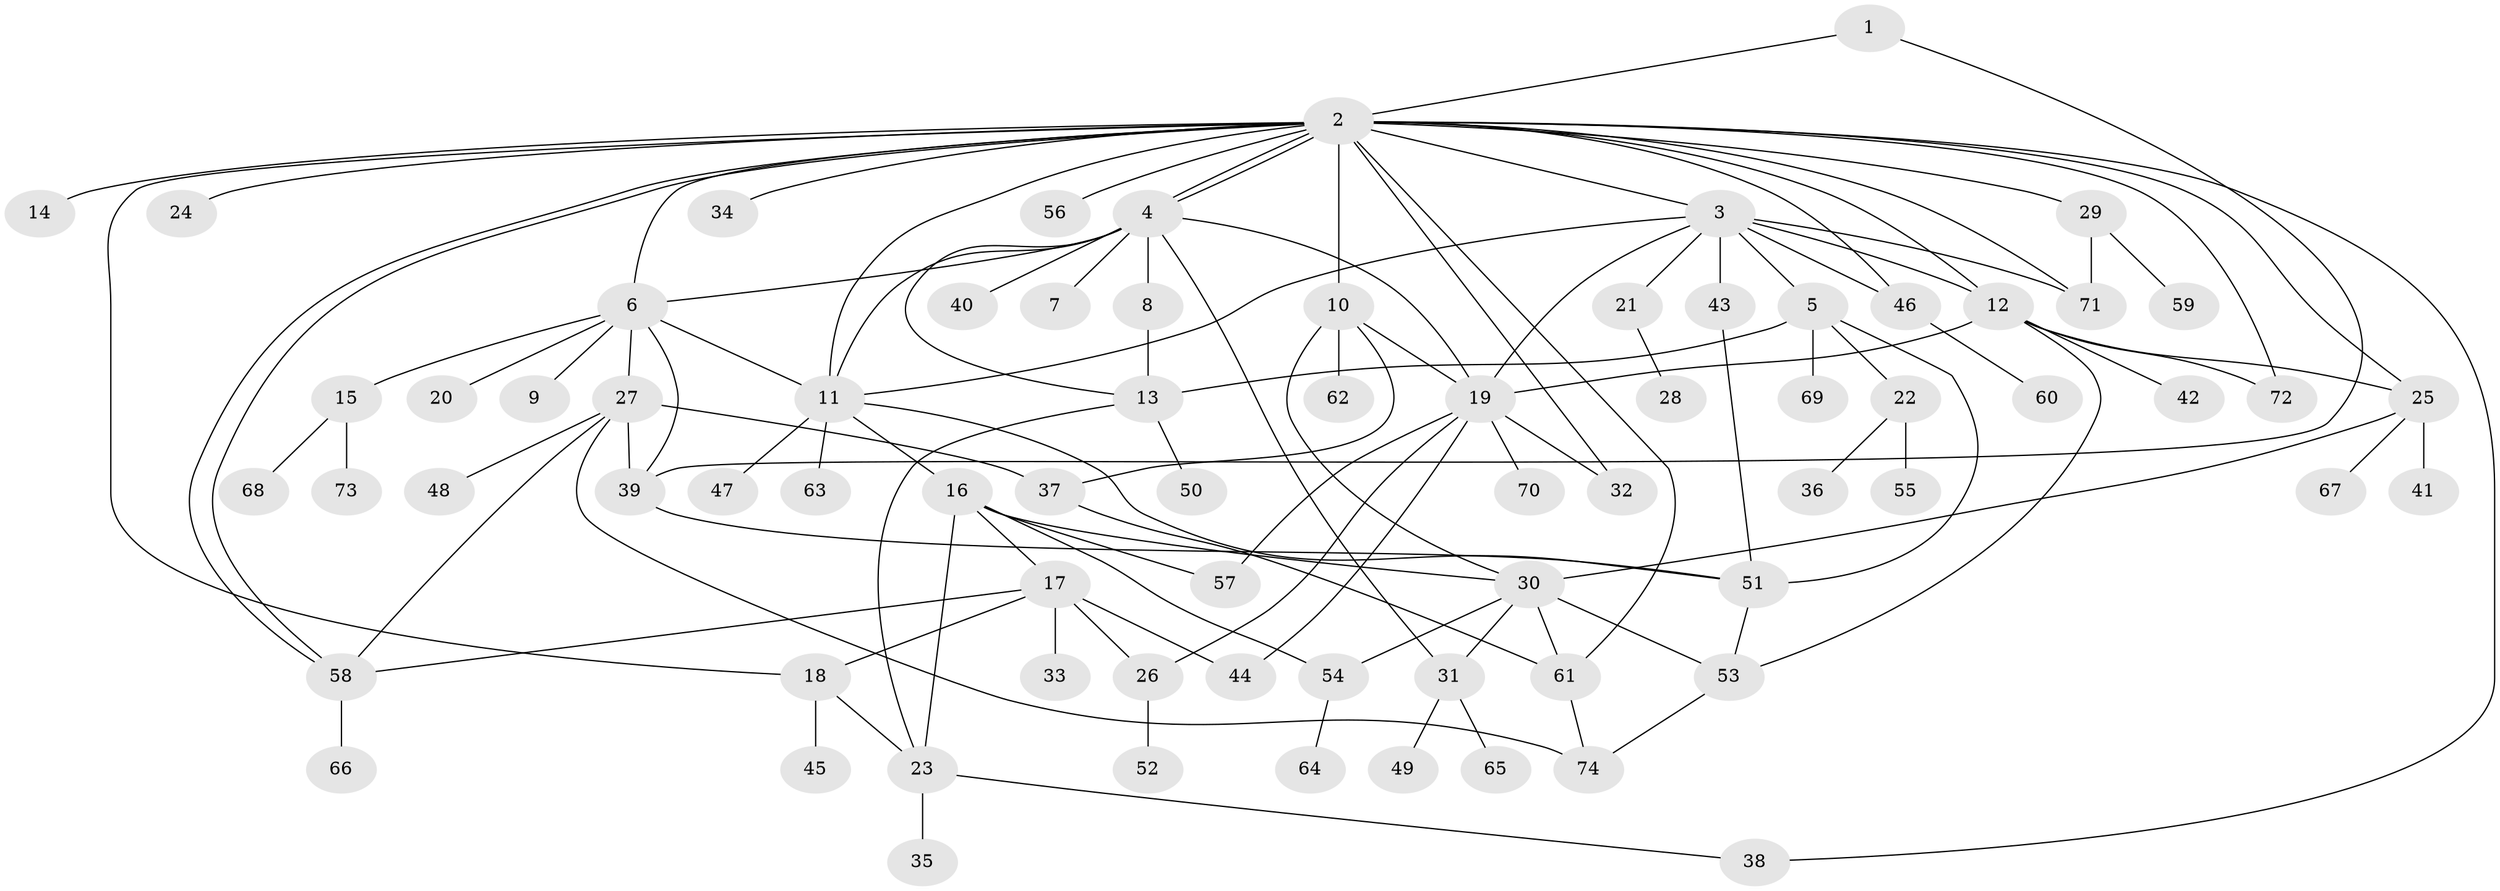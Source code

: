 // coarse degree distribution, {2: 0.15384615384615385, 20: 0.019230769230769232, 12: 0.038461538461538464, 4: 0.11538461538461539, 7: 0.019230769230769232, 1: 0.4423076923076923, 6: 0.057692307692307696, 3: 0.057692307692307696, 8: 0.038461538461538464, 5: 0.038461538461538464, 9: 0.019230769230769232}
// Generated by graph-tools (version 1.1) at 2025/23/03/03/25 07:23:49]
// undirected, 74 vertices, 116 edges
graph export_dot {
graph [start="1"]
  node [color=gray90,style=filled];
  1;
  2;
  3;
  4;
  5;
  6;
  7;
  8;
  9;
  10;
  11;
  12;
  13;
  14;
  15;
  16;
  17;
  18;
  19;
  20;
  21;
  22;
  23;
  24;
  25;
  26;
  27;
  28;
  29;
  30;
  31;
  32;
  33;
  34;
  35;
  36;
  37;
  38;
  39;
  40;
  41;
  42;
  43;
  44;
  45;
  46;
  47;
  48;
  49;
  50;
  51;
  52;
  53;
  54;
  55;
  56;
  57;
  58;
  59;
  60;
  61;
  62;
  63;
  64;
  65;
  66;
  67;
  68;
  69;
  70;
  71;
  72;
  73;
  74;
  1 -- 2;
  1 -- 39;
  2 -- 3;
  2 -- 4;
  2 -- 4;
  2 -- 6;
  2 -- 10;
  2 -- 11;
  2 -- 12;
  2 -- 14;
  2 -- 18;
  2 -- 24;
  2 -- 25;
  2 -- 29;
  2 -- 32;
  2 -- 34;
  2 -- 38;
  2 -- 46;
  2 -- 56;
  2 -- 58;
  2 -- 58;
  2 -- 61;
  2 -- 71;
  2 -- 72;
  3 -- 5;
  3 -- 11;
  3 -- 12;
  3 -- 19;
  3 -- 21;
  3 -- 43;
  3 -- 46;
  3 -- 71;
  4 -- 6;
  4 -- 7;
  4 -- 8;
  4 -- 11;
  4 -- 13;
  4 -- 19;
  4 -- 31;
  4 -- 40;
  5 -- 13;
  5 -- 22;
  5 -- 51;
  5 -- 69;
  6 -- 9;
  6 -- 11;
  6 -- 15;
  6 -- 20;
  6 -- 27;
  6 -- 39;
  8 -- 13;
  10 -- 19;
  10 -- 30;
  10 -- 37;
  10 -- 62;
  11 -- 16;
  11 -- 47;
  11 -- 51;
  11 -- 63;
  12 -- 19;
  12 -- 25;
  12 -- 42;
  12 -- 53;
  12 -- 72;
  13 -- 23;
  13 -- 50;
  15 -- 68;
  15 -- 73;
  16 -- 17;
  16 -- 23;
  16 -- 30;
  16 -- 54;
  16 -- 57;
  17 -- 18;
  17 -- 26;
  17 -- 33;
  17 -- 44;
  17 -- 58;
  18 -- 23;
  18 -- 45;
  19 -- 26;
  19 -- 32;
  19 -- 44;
  19 -- 57;
  19 -- 70;
  21 -- 28;
  22 -- 36;
  22 -- 55;
  23 -- 35;
  23 -- 38;
  25 -- 30;
  25 -- 41;
  25 -- 67;
  26 -- 52;
  27 -- 37;
  27 -- 39;
  27 -- 48;
  27 -- 58;
  27 -- 74;
  29 -- 59;
  29 -- 71;
  30 -- 31;
  30 -- 53;
  30 -- 54;
  30 -- 61;
  31 -- 49;
  31 -- 65;
  37 -- 61;
  39 -- 51;
  43 -- 51;
  46 -- 60;
  51 -- 53;
  53 -- 74;
  54 -- 64;
  58 -- 66;
  61 -- 74;
}
